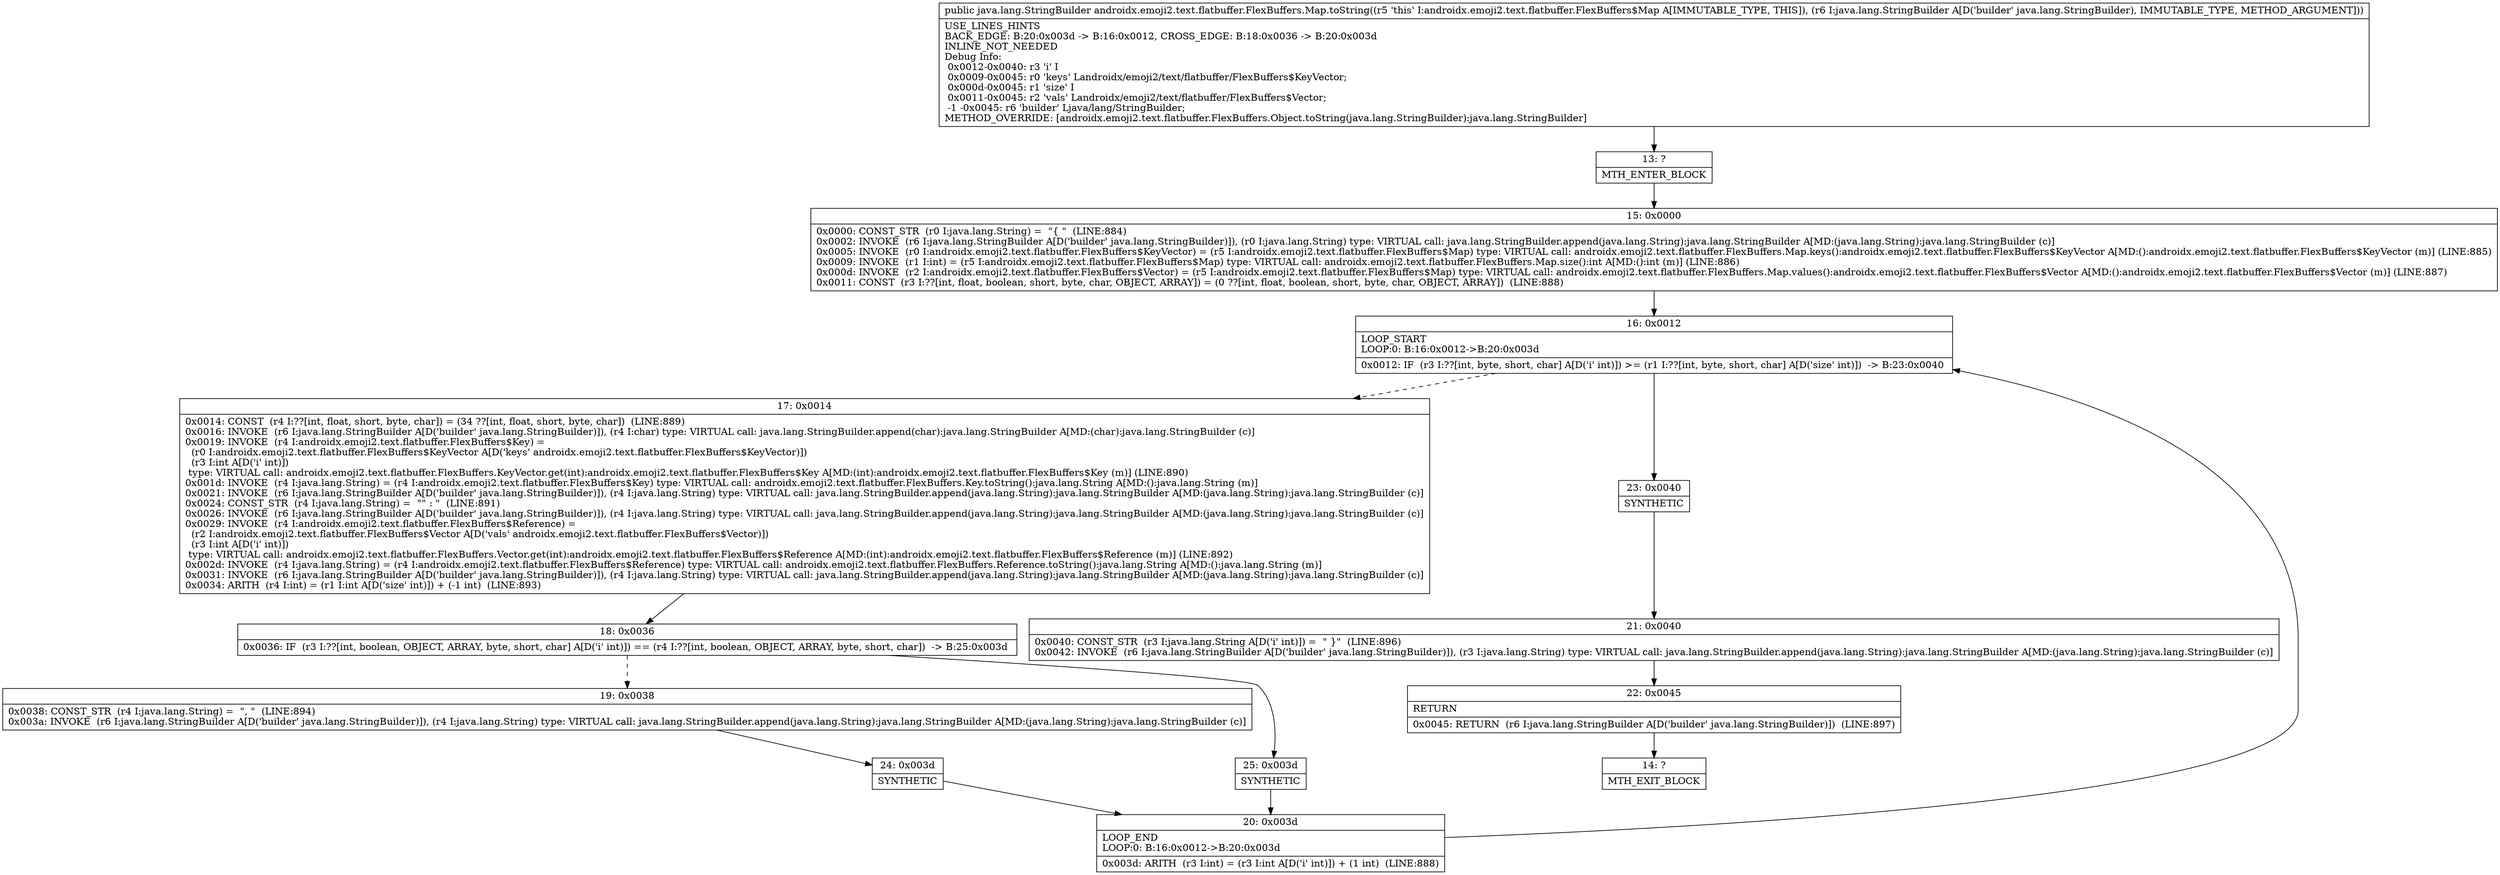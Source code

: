 digraph "CFG forandroidx.emoji2.text.flatbuffer.FlexBuffers.Map.toString(Ljava\/lang\/StringBuilder;)Ljava\/lang\/StringBuilder;" {
Node_13 [shape=record,label="{13\:\ ?|MTH_ENTER_BLOCK\l}"];
Node_15 [shape=record,label="{15\:\ 0x0000|0x0000: CONST_STR  (r0 I:java.lang.String) =  \"\{ \"  (LINE:884)\l0x0002: INVOKE  (r6 I:java.lang.StringBuilder A[D('builder' java.lang.StringBuilder)]), (r0 I:java.lang.String) type: VIRTUAL call: java.lang.StringBuilder.append(java.lang.String):java.lang.StringBuilder A[MD:(java.lang.String):java.lang.StringBuilder (c)]\l0x0005: INVOKE  (r0 I:androidx.emoji2.text.flatbuffer.FlexBuffers$KeyVector) = (r5 I:androidx.emoji2.text.flatbuffer.FlexBuffers$Map) type: VIRTUAL call: androidx.emoji2.text.flatbuffer.FlexBuffers.Map.keys():androidx.emoji2.text.flatbuffer.FlexBuffers$KeyVector A[MD:():androidx.emoji2.text.flatbuffer.FlexBuffers$KeyVector (m)] (LINE:885)\l0x0009: INVOKE  (r1 I:int) = (r5 I:androidx.emoji2.text.flatbuffer.FlexBuffers$Map) type: VIRTUAL call: androidx.emoji2.text.flatbuffer.FlexBuffers.Map.size():int A[MD:():int (m)] (LINE:886)\l0x000d: INVOKE  (r2 I:androidx.emoji2.text.flatbuffer.FlexBuffers$Vector) = (r5 I:androidx.emoji2.text.flatbuffer.FlexBuffers$Map) type: VIRTUAL call: androidx.emoji2.text.flatbuffer.FlexBuffers.Map.values():androidx.emoji2.text.flatbuffer.FlexBuffers$Vector A[MD:():androidx.emoji2.text.flatbuffer.FlexBuffers$Vector (m)] (LINE:887)\l0x0011: CONST  (r3 I:??[int, float, boolean, short, byte, char, OBJECT, ARRAY]) = (0 ??[int, float, boolean, short, byte, char, OBJECT, ARRAY])  (LINE:888)\l}"];
Node_16 [shape=record,label="{16\:\ 0x0012|LOOP_START\lLOOP:0: B:16:0x0012\-\>B:20:0x003d\l|0x0012: IF  (r3 I:??[int, byte, short, char] A[D('i' int)]) \>= (r1 I:??[int, byte, short, char] A[D('size' int)])  \-\> B:23:0x0040 \l}"];
Node_17 [shape=record,label="{17\:\ 0x0014|0x0014: CONST  (r4 I:??[int, float, short, byte, char]) = (34 ??[int, float, short, byte, char])  (LINE:889)\l0x0016: INVOKE  (r6 I:java.lang.StringBuilder A[D('builder' java.lang.StringBuilder)]), (r4 I:char) type: VIRTUAL call: java.lang.StringBuilder.append(char):java.lang.StringBuilder A[MD:(char):java.lang.StringBuilder (c)]\l0x0019: INVOKE  (r4 I:androidx.emoji2.text.flatbuffer.FlexBuffers$Key) = \l  (r0 I:androidx.emoji2.text.flatbuffer.FlexBuffers$KeyVector A[D('keys' androidx.emoji2.text.flatbuffer.FlexBuffers$KeyVector)])\l  (r3 I:int A[D('i' int)])\l type: VIRTUAL call: androidx.emoji2.text.flatbuffer.FlexBuffers.KeyVector.get(int):androidx.emoji2.text.flatbuffer.FlexBuffers$Key A[MD:(int):androidx.emoji2.text.flatbuffer.FlexBuffers$Key (m)] (LINE:890)\l0x001d: INVOKE  (r4 I:java.lang.String) = (r4 I:androidx.emoji2.text.flatbuffer.FlexBuffers$Key) type: VIRTUAL call: androidx.emoji2.text.flatbuffer.FlexBuffers.Key.toString():java.lang.String A[MD:():java.lang.String (m)]\l0x0021: INVOKE  (r6 I:java.lang.StringBuilder A[D('builder' java.lang.StringBuilder)]), (r4 I:java.lang.String) type: VIRTUAL call: java.lang.StringBuilder.append(java.lang.String):java.lang.StringBuilder A[MD:(java.lang.String):java.lang.StringBuilder (c)]\l0x0024: CONST_STR  (r4 I:java.lang.String) =  \"\" : \"  (LINE:891)\l0x0026: INVOKE  (r6 I:java.lang.StringBuilder A[D('builder' java.lang.StringBuilder)]), (r4 I:java.lang.String) type: VIRTUAL call: java.lang.StringBuilder.append(java.lang.String):java.lang.StringBuilder A[MD:(java.lang.String):java.lang.StringBuilder (c)]\l0x0029: INVOKE  (r4 I:androidx.emoji2.text.flatbuffer.FlexBuffers$Reference) = \l  (r2 I:androidx.emoji2.text.flatbuffer.FlexBuffers$Vector A[D('vals' androidx.emoji2.text.flatbuffer.FlexBuffers$Vector)])\l  (r3 I:int A[D('i' int)])\l type: VIRTUAL call: androidx.emoji2.text.flatbuffer.FlexBuffers.Vector.get(int):androidx.emoji2.text.flatbuffer.FlexBuffers$Reference A[MD:(int):androidx.emoji2.text.flatbuffer.FlexBuffers$Reference (m)] (LINE:892)\l0x002d: INVOKE  (r4 I:java.lang.String) = (r4 I:androidx.emoji2.text.flatbuffer.FlexBuffers$Reference) type: VIRTUAL call: androidx.emoji2.text.flatbuffer.FlexBuffers.Reference.toString():java.lang.String A[MD:():java.lang.String (m)]\l0x0031: INVOKE  (r6 I:java.lang.StringBuilder A[D('builder' java.lang.StringBuilder)]), (r4 I:java.lang.String) type: VIRTUAL call: java.lang.StringBuilder.append(java.lang.String):java.lang.StringBuilder A[MD:(java.lang.String):java.lang.StringBuilder (c)]\l0x0034: ARITH  (r4 I:int) = (r1 I:int A[D('size' int)]) + (\-1 int)  (LINE:893)\l}"];
Node_18 [shape=record,label="{18\:\ 0x0036|0x0036: IF  (r3 I:??[int, boolean, OBJECT, ARRAY, byte, short, char] A[D('i' int)]) == (r4 I:??[int, boolean, OBJECT, ARRAY, byte, short, char])  \-\> B:25:0x003d \l}"];
Node_19 [shape=record,label="{19\:\ 0x0038|0x0038: CONST_STR  (r4 I:java.lang.String) =  \", \"  (LINE:894)\l0x003a: INVOKE  (r6 I:java.lang.StringBuilder A[D('builder' java.lang.StringBuilder)]), (r4 I:java.lang.String) type: VIRTUAL call: java.lang.StringBuilder.append(java.lang.String):java.lang.StringBuilder A[MD:(java.lang.String):java.lang.StringBuilder (c)]\l}"];
Node_24 [shape=record,label="{24\:\ 0x003d|SYNTHETIC\l}"];
Node_20 [shape=record,label="{20\:\ 0x003d|LOOP_END\lLOOP:0: B:16:0x0012\-\>B:20:0x003d\l|0x003d: ARITH  (r3 I:int) = (r3 I:int A[D('i' int)]) + (1 int)  (LINE:888)\l}"];
Node_25 [shape=record,label="{25\:\ 0x003d|SYNTHETIC\l}"];
Node_23 [shape=record,label="{23\:\ 0x0040|SYNTHETIC\l}"];
Node_21 [shape=record,label="{21\:\ 0x0040|0x0040: CONST_STR  (r3 I:java.lang.String A[D('i' int)]) =  \" \}\"  (LINE:896)\l0x0042: INVOKE  (r6 I:java.lang.StringBuilder A[D('builder' java.lang.StringBuilder)]), (r3 I:java.lang.String) type: VIRTUAL call: java.lang.StringBuilder.append(java.lang.String):java.lang.StringBuilder A[MD:(java.lang.String):java.lang.StringBuilder (c)]\l}"];
Node_22 [shape=record,label="{22\:\ 0x0045|RETURN\l|0x0045: RETURN  (r6 I:java.lang.StringBuilder A[D('builder' java.lang.StringBuilder)])  (LINE:897)\l}"];
Node_14 [shape=record,label="{14\:\ ?|MTH_EXIT_BLOCK\l}"];
MethodNode[shape=record,label="{public java.lang.StringBuilder androidx.emoji2.text.flatbuffer.FlexBuffers.Map.toString((r5 'this' I:androidx.emoji2.text.flatbuffer.FlexBuffers$Map A[IMMUTABLE_TYPE, THIS]), (r6 I:java.lang.StringBuilder A[D('builder' java.lang.StringBuilder), IMMUTABLE_TYPE, METHOD_ARGUMENT]))  | USE_LINES_HINTS\lBACK_EDGE: B:20:0x003d \-\> B:16:0x0012, CROSS_EDGE: B:18:0x0036 \-\> B:20:0x003d\lINLINE_NOT_NEEDED\lDebug Info:\l  0x0012\-0x0040: r3 'i' I\l  0x0009\-0x0045: r0 'keys' Landroidx\/emoji2\/text\/flatbuffer\/FlexBuffers$KeyVector;\l  0x000d\-0x0045: r1 'size' I\l  0x0011\-0x0045: r2 'vals' Landroidx\/emoji2\/text\/flatbuffer\/FlexBuffers$Vector;\l  \-1 \-0x0045: r6 'builder' Ljava\/lang\/StringBuilder;\lMETHOD_OVERRIDE: [androidx.emoji2.text.flatbuffer.FlexBuffers.Object.toString(java.lang.StringBuilder):java.lang.StringBuilder]\l}"];
MethodNode -> Node_13;Node_13 -> Node_15;
Node_15 -> Node_16;
Node_16 -> Node_17[style=dashed];
Node_16 -> Node_23;
Node_17 -> Node_18;
Node_18 -> Node_19[style=dashed];
Node_18 -> Node_25;
Node_19 -> Node_24;
Node_24 -> Node_20;
Node_20 -> Node_16;
Node_25 -> Node_20;
Node_23 -> Node_21;
Node_21 -> Node_22;
Node_22 -> Node_14;
}

